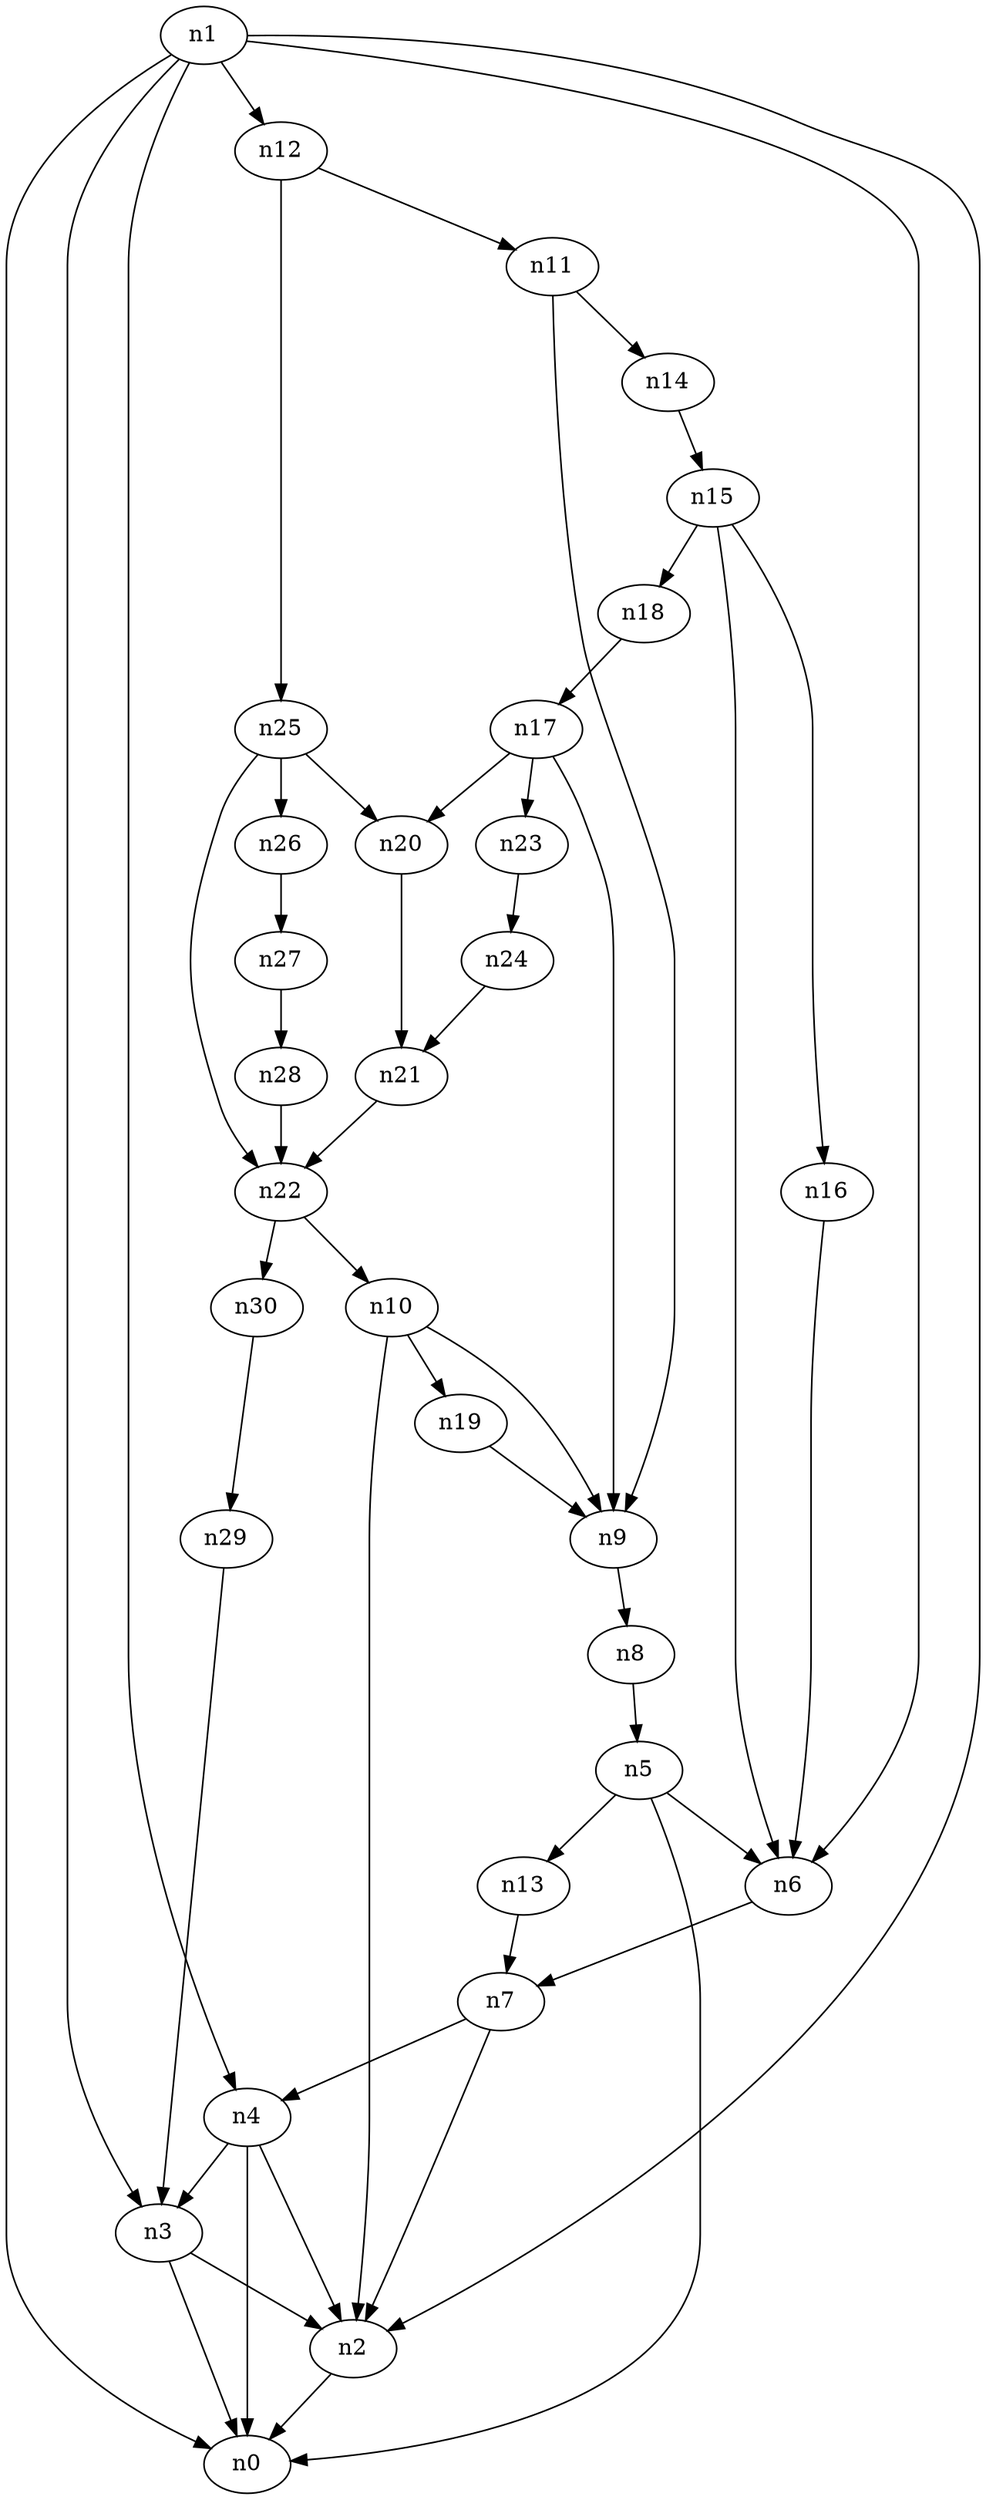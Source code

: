 digraph G {
	n1 -> n0	 [_graphml_id=e0];
	n1 -> n2	 [_graphml_id=e1];
	n1 -> n3	 [_graphml_id=e6];
	n1 -> n4	 [_graphml_id=e9];
	n1 -> n6	 [_graphml_id=e12];
	n1 -> n12	 [_graphml_id=e22];
	n2 -> n0	 [_graphml_id=e5];
	n3 -> n0	 [_graphml_id=e8];
	n3 -> n2	 [_graphml_id=e2];
	n4 -> n0	 [_graphml_id=e4];
	n4 -> n2	 [_graphml_id=e7];
	n4 -> n3	 [_graphml_id=e3];
	n5 -> n0	 [_graphml_id=e10];
	n5 -> n6	 [_graphml_id=e11];
	n5 -> n13	 [_graphml_id=e24];
	n6 -> n7	 [_graphml_id=e15];
	n7 -> n2	 [_graphml_id=e13];
	n7 -> n4	 [_graphml_id=e14];
	n8 -> n5	 [_graphml_id=e16];
	n9 -> n8	 [_graphml_id=e17];
	n10 -> n2	 [_graphml_id=e19];
	n10 -> n9	 [_graphml_id=e18];
	n10 -> n19	 [_graphml_id=e33];
	n11 -> n9	 [_graphml_id=e20];
	n11 -> n14	 [_graphml_id=e25];
	n12 -> n11	 [_graphml_id=e21];
	n12 -> n25	 [_graphml_id=e43];
	n13 -> n7	 [_graphml_id=e23];
	n14 -> n15	 [_graphml_id=e26];
	n15 -> n6	 [_graphml_id=e34];
	n15 -> n16	 [_graphml_id=e27];
	n15 -> n18	 [_graphml_id=e31];
	n16 -> n6	 [_graphml_id=e28];
	n17 -> n9	 [_graphml_id=e29];
	n17 -> n20	 [_graphml_id=e35];
	n17 -> n23	 [_graphml_id=e39];
	n18 -> n17	 [_graphml_id=e30];
	n19 -> n9	 [_graphml_id=e32];
	n20 -> n21	 [_graphml_id=e36];
	n21 -> n22	 [_graphml_id=e37];
	n22 -> n10	 [_graphml_id=e38];
	n22 -> n30	 [_graphml_id=e51];
	n23 -> n24	 [_graphml_id=e40];
	n24 -> n21	 [_graphml_id=e41];
	n25 -> n20	 [_graphml_id=e44];
	n25 -> n22	 [_graphml_id=e42];
	n25 -> n26	 [_graphml_id=e45];
	n26 -> n27	 [_graphml_id=e46];
	n27 -> n28	 [_graphml_id=e47];
	n28 -> n22	 [_graphml_id=e48];
	n29 -> n3	 [_graphml_id=e49];
	n30 -> n29	 [_graphml_id=e50];
}
